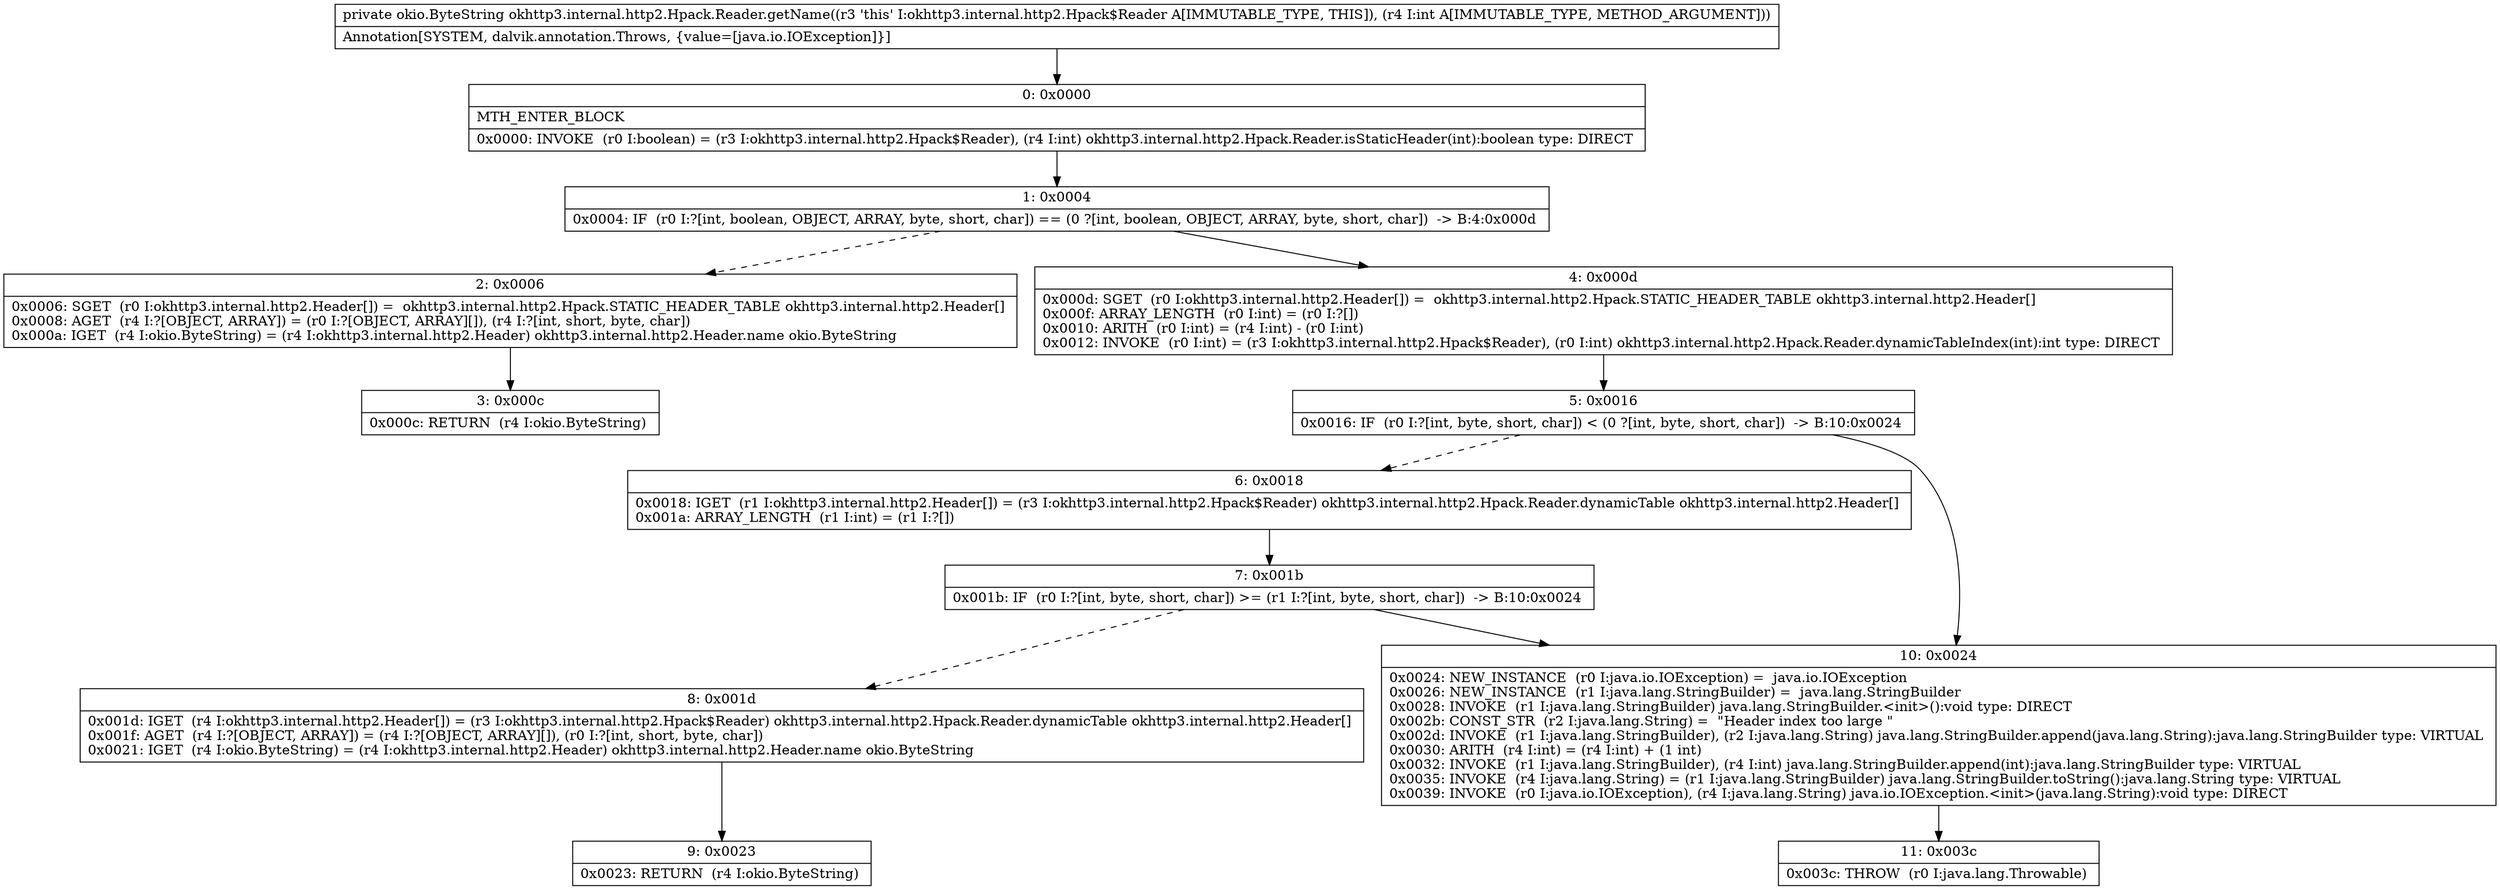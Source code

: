 digraph "CFG forokhttp3.internal.http2.Hpack.Reader.getName(I)Lokio\/ByteString;" {
Node_0 [shape=record,label="{0\:\ 0x0000|MTH_ENTER_BLOCK\l|0x0000: INVOKE  (r0 I:boolean) = (r3 I:okhttp3.internal.http2.Hpack$Reader), (r4 I:int) okhttp3.internal.http2.Hpack.Reader.isStaticHeader(int):boolean type: DIRECT \l}"];
Node_1 [shape=record,label="{1\:\ 0x0004|0x0004: IF  (r0 I:?[int, boolean, OBJECT, ARRAY, byte, short, char]) == (0 ?[int, boolean, OBJECT, ARRAY, byte, short, char])  \-\> B:4:0x000d \l}"];
Node_2 [shape=record,label="{2\:\ 0x0006|0x0006: SGET  (r0 I:okhttp3.internal.http2.Header[]) =  okhttp3.internal.http2.Hpack.STATIC_HEADER_TABLE okhttp3.internal.http2.Header[] \l0x0008: AGET  (r4 I:?[OBJECT, ARRAY]) = (r0 I:?[OBJECT, ARRAY][]), (r4 I:?[int, short, byte, char]) \l0x000a: IGET  (r4 I:okio.ByteString) = (r4 I:okhttp3.internal.http2.Header) okhttp3.internal.http2.Header.name okio.ByteString \l}"];
Node_3 [shape=record,label="{3\:\ 0x000c|0x000c: RETURN  (r4 I:okio.ByteString) \l}"];
Node_4 [shape=record,label="{4\:\ 0x000d|0x000d: SGET  (r0 I:okhttp3.internal.http2.Header[]) =  okhttp3.internal.http2.Hpack.STATIC_HEADER_TABLE okhttp3.internal.http2.Header[] \l0x000f: ARRAY_LENGTH  (r0 I:int) = (r0 I:?[]) \l0x0010: ARITH  (r0 I:int) = (r4 I:int) \- (r0 I:int) \l0x0012: INVOKE  (r0 I:int) = (r3 I:okhttp3.internal.http2.Hpack$Reader), (r0 I:int) okhttp3.internal.http2.Hpack.Reader.dynamicTableIndex(int):int type: DIRECT \l}"];
Node_5 [shape=record,label="{5\:\ 0x0016|0x0016: IF  (r0 I:?[int, byte, short, char]) \< (0 ?[int, byte, short, char])  \-\> B:10:0x0024 \l}"];
Node_6 [shape=record,label="{6\:\ 0x0018|0x0018: IGET  (r1 I:okhttp3.internal.http2.Header[]) = (r3 I:okhttp3.internal.http2.Hpack$Reader) okhttp3.internal.http2.Hpack.Reader.dynamicTable okhttp3.internal.http2.Header[] \l0x001a: ARRAY_LENGTH  (r1 I:int) = (r1 I:?[]) \l}"];
Node_7 [shape=record,label="{7\:\ 0x001b|0x001b: IF  (r0 I:?[int, byte, short, char]) \>= (r1 I:?[int, byte, short, char])  \-\> B:10:0x0024 \l}"];
Node_8 [shape=record,label="{8\:\ 0x001d|0x001d: IGET  (r4 I:okhttp3.internal.http2.Header[]) = (r3 I:okhttp3.internal.http2.Hpack$Reader) okhttp3.internal.http2.Hpack.Reader.dynamicTable okhttp3.internal.http2.Header[] \l0x001f: AGET  (r4 I:?[OBJECT, ARRAY]) = (r4 I:?[OBJECT, ARRAY][]), (r0 I:?[int, short, byte, char]) \l0x0021: IGET  (r4 I:okio.ByteString) = (r4 I:okhttp3.internal.http2.Header) okhttp3.internal.http2.Header.name okio.ByteString \l}"];
Node_9 [shape=record,label="{9\:\ 0x0023|0x0023: RETURN  (r4 I:okio.ByteString) \l}"];
Node_10 [shape=record,label="{10\:\ 0x0024|0x0024: NEW_INSTANCE  (r0 I:java.io.IOException) =  java.io.IOException \l0x0026: NEW_INSTANCE  (r1 I:java.lang.StringBuilder) =  java.lang.StringBuilder \l0x0028: INVOKE  (r1 I:java.lang.StringBuilder) java.lang.StringBuilder.\<init\>():void type: DIRECT \l0x002b: CONST_STR  (r2 I:java.lang.String) =  \"Header index too large \" \l0x002d: INVOKE  (r1 I:java.lang.StringBuilder), (r2 I:java.lang.String) java.lang.StringBuilder.append(java.lang.String):java.lang.StringBuilder type: VIRTUAL \l0x0030: ARITH  (r4 I:int) = (r4 I:int) + (1 int) \l0x0032: INVOKE  (r1 I:java.lang.StringBuilder), (r4 I:int) java.lang.StringBuilder.append(int):java.lang.StringBuilder type: VIRTUAL \l0x0035: INVOKE  (r4 I:java.lang.String) = (r1 I:java.lang.StringBuilder) java.lang.StringBuilder.toString():java.lang.String type: VIRTUAL \l0x0039: INVOKE  (r0 I:java.io.IOException), (r4 I:java.lang.String) java.io.IOException.\<init\>(java.lang.String):void type: DIRECT \l}"];
Node_11 [shape=record,label="{11\:\ 0x003c|0x003c: THROW  (r0 I:java.lang.Throwable) \l}"];
MethodNode[shape=record,label="{private okio.ByteString okhttp3.internal.http2.Hpack.Reader.getName((r3 'this' I:okhttp3.internal.http2.Hpack$Reader A[IMMUTABLE_TYPE, THIS]), (r4 I:int A[IMMUTABLE_TYPE, METHOD_ARGUMENT]))  | Annotation[SYSTEM, dalvik.annotation.Throws, \{value=[java.io.IOException]\}]\l}"];
MethodNode -> Node_0;
Node_0 -> Node_1;
Node_1 -> Node_2[style=dashed];
Node_1 -> Node_4;
Node_2 -> Node_3;
Node_4 -> Node_5;
Node_5 -> Node_6[style=dashed];
Node_5 -> Node_10;
Node_6 -> Node_7;
Node_7 -> Node_8[style=dashed];
Node_7 -> Node_10;
Node_8 -> Node_9;
Node_10 -> Node_11;
}

